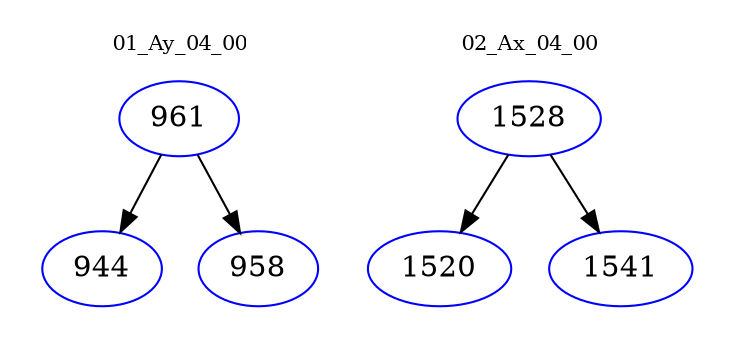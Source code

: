 digraph{
subgraph cluster_0 {
color = white
label = "01_Ay_04_00";
fontsize=10;
T0_961 [label="961", color="blue"]
T0_961 -> T0_944 [color="black"]
T0_944 [label="944", color="blue"]
T0_961 -> T0_958 [color="black"]
T0_958 [label="958", color="blue"]
}
subgraph cluster_1 {
color = white
label = "02_Ax_04_00";
fontsize=10;
T1_1528 [label="1528", color="blue"]
T1_1528 -> T1_1520 [color="black"]
T1_1520 [label="1520", color="blue"]
T1_1528 -> T1_1541 [color="black"]
T1_1541 [label="1541", color="blue"]
}
}
